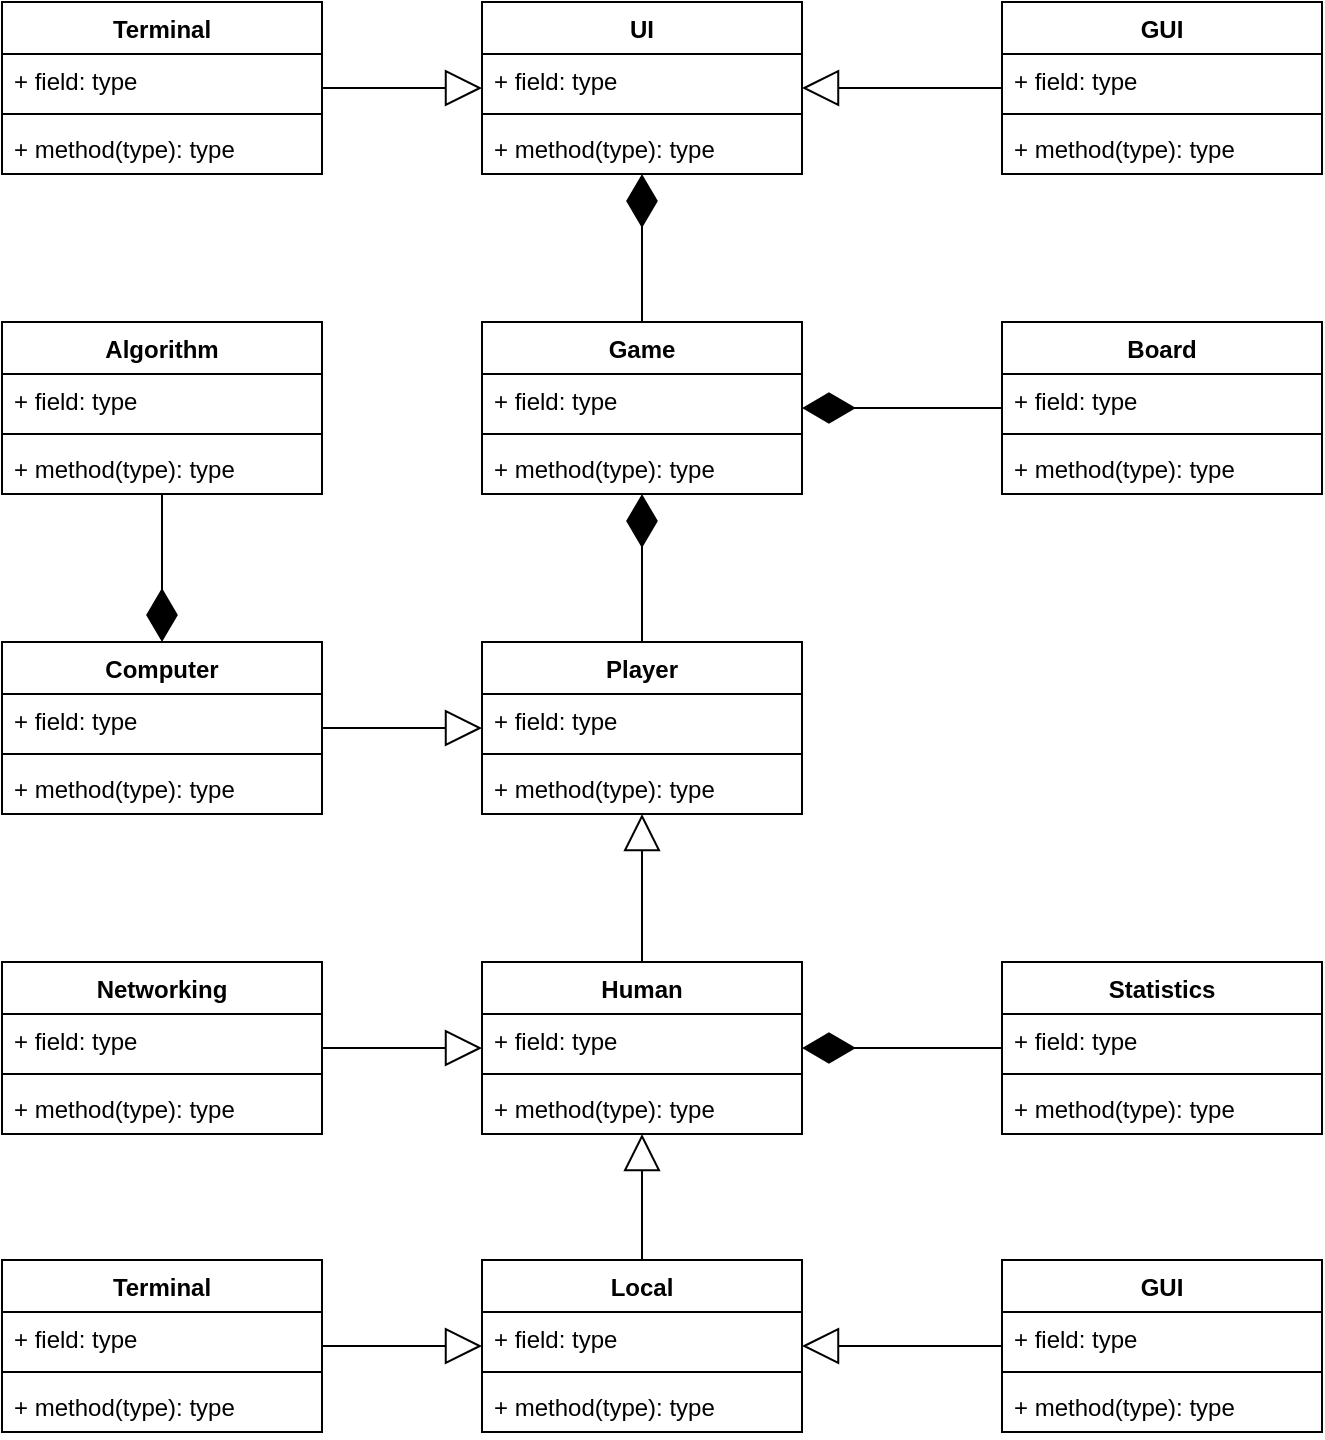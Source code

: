 <mxfile>
    <diagram id="Xtzwa6VVvoEg-6TvjeYF" name="Page-1">
        <mxGraphModel dx="1150" dy="577" grid="1" gridSize="10" guides="1" tooltips="1" connect="1" arrows="1" fold="1" page="1" pageScale="1" pageWidth="827" pageHeight="1169" math="0" shadow="0">
            <root>
                <mxCell id="0"/>
                <mxCell id="1" parent="0"/>
                <mxCell id="zvh0BNXRaEqvuYk_ANei-2" value="Game" style="swimlane;fontStyle=1;align=center;verticalAlign=top;childLayout=stackLayout;horizontal=1;startSize=26;horizontalStack=0;resizeParent=1;resizeParentMax=0;resizeLast=0;collapsible=1;marginBottom=0;" parent="1" vertex="1">
                    <mxGeometry x="324" y="170" width="160" height="86" as="geometry"/>
                </mxCell>
                <mxCell id="zvh0BNXRaEqvuYk_ANei-3" value="+ field: type" style="text;strokeColor=none;fillColor=none;align=left;verticalAlign=top;spacingLeft=4;spacingRight=4;overflow=hidden;rotatable=0;points=[[0,0.5],[1,0.5]];portConstraint=eastwest;" parent="zvh0BNXRaEqvuYk_ANei-2" vertex="1">
                    <mxGeometry y="26" width="160" height="26" as="geometry"/>
                </mxCell>
                <mxCell id="zvh0BNXRaEqvuYk_ANei-4" value="" style="line;strokeWidth=1;fillColor=none;align=left;verticalAlign=middle;spacingTop=-1;spacingLeft=3;spacingRight=3;rotatable=0;labelPosition=right;points=[];portConstraint=eastwest;" parent="zvh0BNXRaEqvuYk_ANei-2" vertex="1">
                    <mxGeometry y="52" width="160" height="8" as="geometry"/>
                </mxCell>
                <mxCell id="zvh0BNXRaEqvuYk_ANei-5" value="+ method(type): type" style="text;strokeColor=none;fillColor=none;align=left;verticalAlign=top;spacingLeft=4;spacingRight=4;overflow=hidden;rotatable=0;points=[[0,0.5],[1,0.5]];portConstraint=eastwest;" parent="zvh0BNXRaEqvuYk_ANei-2" vertex="1">
                    <mxGeometry y="60" width="160" height="26" as="geometry"/>
                </mxCell>
                <mxCell id="zvh0BNXRaEqvuYk_ANei-6" value="Terminal" style="swimlane;fontStyle=1;align=center;verticalAlign=top;childLayout=stackLayout;horizontal=1;startSize=26;horizontalStack=0;resizeParent=1;resizeParentMax=0;resizeLast=0;collapsible=1;marginBottom=0;" parent="1" vertex="1">
                    <mxGeometry x="84" y="639" width="160" height="86" as="geometry"/>
                </mxCell>
                <mxCell id="zvh0BNXRaEqvuYk_ANei-7" value="+ field: type" style="text;strokeColor=none;fillColor=none;align=left;verticalAlign=top;spacingLeft=4;spacingRight=4;overflow=hidden;rotatable=0;points=[[0,0.5],[1,0.5]];portConstraint=eastwest;" parent="zvh0BNXRaEqvuYk_ANei-6" vertex="1">
                    <mxGeometry y="26" width="160" height="26" as="geometry"/>
                </mxCell>
                <mxCell id="zvh0BNXRaEqvuYk_ANei-8" value="" style="line;strokeWidth=1;fillColor=none;align=left;verticalAlign=middle;spacingTop=-1;spacingLeft=3;spacingRight=3;rotatable=0;labelPosition=right;points=[];portConstraint=eastwest;" parent="zvh0BNXRaEqvuYk_ANei-6" vertex="1">
                    <mxGeometry y="52" width="160" height="8" as="geometry"/>
                </mxCell>
                <mxCell id="zvh0BNXRaEqvuYk_ANei-9" value="+ method(type): type" style="text;strokeColor=none;fillColor=none;align=left;verticalAlign=top;spacingLeft=4;spacingRight=4;overflow=hidden;rotatable=0;points=[[0,0.5],[1,0.5]];portConstraint=eastwest;" parent="zvh0BNXRaEqvuYk_ANei-6" vertex="1">
                    <mxGeometry y="60" width="160" height="26" as="geometry"/>
                </mxCell>
                <mxCell id="zvh0BNXRaEqvuYk_ANei-10" value="GUI" style="swimlane;fontStyle=1;align=center;verticalAlign=top;childLayout=stackLayout;horizontal=1;startSize=26;horizontalStack=0;resizeParent=1;resizeParentMax=0;resizeLast=0;collapsible=1;marginBottom=0;" parent="1" vertex="1">
                    <mxGeometry x="584" y="639" width="160" height="86" as="geometry"/>
                </mxCell>
                <mxCell id="zvh0BNXRaEqvuYk_ANei-11" value="+ field: type" style="text;strokeColor=none;fillColor=none;align=left;verticalAlign=top;spacingLeft=4;spacingRight=4;overflow=hidden;rotatable=0;points=[[0,0.5],[1,0.5]];portConstraint=eastwest;" parent="zvh0BNXRaEqvuYk_ANei-10" vertex="1">
                    <mxGeometry y="26" width="160" height="26" as="geometry"/>
                </mxCell>
                <mxCell id="zvh0BNXRaEqvuYk_ANei-12" value="" style="line;strokeWidth=1;fillColor=none;align=left;verticalAlign=middle;spacingTop=-1;spacingLeft=3;spacingRight=3;rotatable=0;labelPosition=right;points=[];portConstraint=eastwest;" parent="zvh0BNXRaEqvuYk_ANei-10" vertex="1">
                    <mxGeometry y="52" width="160" height="8" as="geometry"/>
                </mxCell>
                <mxCell id="zvh0BNXRaEqvuYk_ANei-13" value="+ method(type): type" style="text;strokeColor=none;fillColor=none;align=left;verticalAlign=top;spacingLeft=4;spacingRight=4;overflow=hidden;rotatable=0;points=[[0,0.5],[1,0.5]];portConstraint=eastwest;" parent="zvh0BNXRaEqvuYk_ANei-10" vertex="1">
                    <mxGeometry y="60" width="160" height="26" as="geometry"/>
                </mxCell>
                <mxCell id="zvh0BNXRaEqvuYk_ANei-28" value="Computer" style="swimlane;fontStyle=1;align=center;verticalAlign=top;childLayout=stackLayout;horizontal=1;startSize=26;horizontalStack=0;resizeParent=1;resizeParentMax=0;resizeLast=0;collapsible=1;marginBottom=0;" parent="1" vertex="1">
                    <mxGeometry x="84" y="330" width="160" height="86" as="geometry"/>
                </mxCell>
                <mxCell id="zvh0BNXRaEqvuYk_ANei-29" value="+ field: type" style="text;strokeColor=none;fillColor=none;align=left;verticalAlign=top;spacingLeft=4;spacingRight=4;overflow=hidden;rotatable=0;points=[[0,0.5],[1,0.5]];portConstraint=eastwest;" parent="zvh0BNXRaEqvuYk_ANei-28" vertex="1">
                    <mxGeometry y="26" width="160" height="26" as="geometry"/>
                </mxCell>
                <mxCell id="zvh0BNXRaEqvuYk_ANei-30" value="" style="line;strokeWidth=1;fillColor=none;align=left;verticalAlign=middle;spacingTop=-1;spacingLeft=3;spacingRight=3;rotatable=0;labelPosition=right;points=[];portConstraint=eastwest;" parent="zvh0BNXRaEqvuYk_ANei-28" vertex="1">
                    <mxGeometry y="52" width="160" height="8" as="geometry"/>
                </mxCell>
                <mxCell id="zvh0BNXRaEqvuYk_ANei-31" value="+ method(type): type" style="text;strokeColor=none;fillColor=none;align=left;verticalAlign=top;spacingLeft=4;spacingRight=4;overflow=hidden;rotatable=0;points=[[0,0.5],[1,0.5]];portConstraint=eastwest;" parent="zvh0BNXRaEqvuYk_ANei-28" vertex="1">
                    <mxGeometry y="60" width="160" height="26" as="geometry"/>
                </mxCell>
                <mxCell id="zvh0BNXRaEqvuYk_ANei-32" value="" style="endArrow=diamondThin;endFill=1;endSize=24;html=1;rounded=0;exitX=0.5;exitY=0;exitDx=0;exitDy=0;" parent="1" source="a4NBhfSJMRjFoHTR3aRK-1" target="zvh0BNXRaEqvuYk_ANei-2" edge="1">
                    <mxGeometry width="160" relative="1" as="geometry">
                        <mxPoint x="294" y="380" as="sourcePoint"/>
                        <mxPoint x="454" y="380" as="targetPoint"/>
                        <Array as="points">
                            <mxPoint x="404" y="333"/>
                        </Array>
                    </mxGeometry>
                </mxCell>
                <mxCell id="a4NBhfSJMRjFoHTR3aRK-1" value="Player" style="swimlane;fontStyle=1;align=center;verticalAlign=top;childLayout=stackLayout;horizontal=1;startSize=26;horizontalStack=0;resizeParent=1;resizeParentMax=0;resizeLast=0;collapsible=1;marginBottom=0;" parent="1" vertex="1">
                    <mxGeometry x="324" y="330" width="160" height="86" as="geometry"/>
                </mxCell>
                <mxCell id="a4NBhfSJMRjFoHTR3aRK-2" value="+ field: type" style="text;strokeColor=none;fillColor=none;align=left;verticalAlign=top;spacingLeft=4;spacingRight=4;overflow=hidden;rotatable=0;points=[[0,0.5],[1,0.5]];portConstraint=eastwest;" parent="a4NBhfSJMRjFoHTR3aRK-1" vertex="1">
                    <mxGeometry y="26" width="160" height="26" as="geometry"/>
                </mxCell>
                <mxCell id="a4NBhfSJMRjFoHTR3aRK-3" value="" style="line;strokeWidth=1;fillColor=none;align=left;verticalAlign=middle;spacingTop=-1;spacingLeft=3;spacingRight=3;rotatable=0;labelPosition=right;points=[];portConstraint=eastwest;" parent="a4NBhfSJMRjFoHTR3aRK-1" vertex="1">
                    <mxGeometry y="52" width="160" height="8" as="geometry"/>
                </mxCell>
                <mxCell id="a4NBhfSJMRjFoHTR3aRK-4" value="+ method(type): type" style="text;strokeColor=none;fillColor=none;align=left;verticalAlign=top;spacingLeft=4;spacingRight=4;overflow=hidden;rotatable=0;points=[[0,0.5],[1,0.5]];portConstraint=eastwest;" parent="a4NBhfSJMRjFoHTR3aRK-1" vertex="1">
                    <mxGeometry y="60" width="160" height="26" as="geometry"/>
                </mxCell>
                <mxCell id="a4NBhfSJMRjFoHTR3aRK-5" value="Human" style="swimlane;fontStyle=1;align=center;verticalAlign=top;childLayout=stackLayout;horizontal=1;startSize=26;horizontalStack=0;resizeParent=1;resizeParentMax=0;resizeLast=0;collapsible=1;marginBottom=0;" parent="1" vertex="1">
                    <mxGeometry x="324" y="490" width="160" height="86" as="geometry"/>
                </mxCell>
                <mxCell id="a4NBhfSJMRjFoHTR3aRK-6" value="+ field: type" style="text;strokeColor=none;fillColor=none;align=left;verticalAlign=top;spacingLeft=4;spacingRight=4;overflow=hidden;rotatable=0;points=[[0,0.5],[1,0.5]];portConstraint=eastwest;" parent="a4NBhfSJMRjFoHTR3aRK-5" vertex="1">
                    <mxGeometry y="26" width="160" height="26" as="geometry"/>
                </mxCell>
                <mxCell id="a4NBhfSJMRjFoHTR3aRK-7" value="" style="line;strokeWidth=1;fillColor=none;align=left;verticalAlign=middle;spacingTop=-1;spacingLeft=3;spacingRight=3;rotatable=0;labelPosition=right;points=[];portConstraint=eastwest;" parent="a4NBhfSJMRjFoHTR3aRK-5" vertex="1">
                    <mxGeometry y="52" width="160" height="8" as="geometry"/>
                </mxCell>
                <mxCell id="a4NBhfSJMRjFoHTR3aRK-8" value="+ method(type): type" style="text;strokeColor=none;fillColor=none;align=left;verticalAlign=top;spacingLeft=4;spacingRight=4;overflow=hidden;rotatable=0;points=[[0,0.5],[1,0.5]];portConstraint=eastwest;" parent="a4NBhfSJMRjFoHTR3aRK-5" vertex="1">
                    <mxGeometry y="60" width="160" height="26" as="geometry"/>
                </mxCell>
                <mxCell id="a4NBhfSJMRjFoHTR3aRK-9" value="Networking" style="swimlane;fontStyle=1;align=center;verticalAlign=top;childLayout=stackLayout;horizontal=1;startSize=26;horizontalStack=0;resizeParent=1;resizeParentMax=0;resizeLast=0;collapsible=1;marginBottom=0;" parent="1" vertex="1">
                    <mxGeometry x="84" y="490" width="160" height="86" as="geometry"/>
                </mxCell>
                <mxCell id="a4NBhfSJMRjFoHTR3aRK-10" value="+ field: type" style="text;strokeColor=none;fillColor=none;align=left;verticalAlign=top;spacingLeft=4;spacingRight=4;overflow=hidden;rotatable=0;points=[[0,0.5],[1,0.5]];portConstraint=eastwest;" parent="a4NBhfSJMRjFoHTR3aRK-9" vertex="1">
                    <mxGeometry y="26" width="160" height="26" as="geometry"/>
                </mxCell>
                <mxCell id="a4NBhfSJMRjFoHTR3aRK-11" value="" style="line;strokeWidth=1;fillColor=none;align=left;verticalAlign=middle;spacingTop=-1;spacingLeft=3;spacingRight=3;rotatable=0;labelPosition=right;points=[];portConstraint=eastwest;" parent="a4NBhfSJMRjFoHTR3aRK-9" vertex="1">
                    <mxGeometry y="52" width="160" height="8" as="geometry"/>
                </mxCell>
                <mxCell id="a4NBhfSJMRjFoHTR3aRK-12" value="+ method(type): type" style="text;strokeColor=none;fillColor=none;align=left;verticalAlign=top;spacingLeft=4;spacingRight=4;overflow=hidden;rotatable=0;points=[[0,0.5],[1,0.5]];portConstraint=eastwest;" parent="a4NBhfSJMRjFoHTR3aRK-9" vertex="1">
                    <mxGeometry y="60" width="160" height="26" as="geometry"/>
                </mxCell>
                <mxCell id="a4NBhfSJMRjFoHTR3aRK-17" value="Local" style="swimlane;fontStyle=1;align=center;verticalAlign=top;childLayout=stackLayout;horizontal=1;startSize=26;horizontalStack=0;resizeParent=1;resizeParentMax=0;resizeLast=0;collapsible=1;marginBottom=0;" parent="1" vertex="1">
                    <mxGeometry x="324" y="639" width="160" height="86" as="geometry"/>
                </mxCell>
                <mxCell id="a4NBhfSJMRjFoHTR3aRK-18" value="+ field: type" style="text;strokeColor=none;fillColor=none;align=left;verticalAlign=top;spacingLeft=4;spacingRight=4;overflow=hidden;rotatable=0;points=[[0,0.5],[1,0.5]];portConstraint=eastwest;" parent="a4NBhfSJMRjFoHTR3aRK-17" vertex="1">
                    <mxGeometry y="26" width="160" height="26" as="geometry"/>
                </mxCell>
                <mxCell id="a4NBhfSJMRjFoHTR3aRK-19" value="" style="line;strokeWidth=1;fillColor=none;align=left;verticalAlign=middle;spacingTop=-1;spacingLeft=3;spacingRight=3;rotatable=0;labelPosition=right;points=[];portConstraint=eastwest;" parent="a4NBhfSJMRjFoHTR3aRK-17" vertex="1">
                    <mxGeometry y="52" width="160" height="8" as="geometry"/>
                </mxCell>
                <mxCell id="a4NBhfSJMRjFoHTR3aRK-20" value="+ method(type): type" style="text;strokeColor=none;fillColor=none;align=left;verticalAlign=top;spacingLeft=4;spacingRight=4;overflow=hidden;rotatable=0;points=[[0,0.5],[1,0.5]];portConstraint=eastwest;" parent="a4NBhfSJMRjFoHTR3aRK-17" vertex="1">
                    <mxGeometry y="60" width="160" height="26" as="geometry"/>
                </mxCell>
                <mxCell id="4D1YSKRCDHBC9nBtYqDq-3" value="" style="endArrow=block;endSize=16;endFill=0;html=1;rounded=0;" parent="1" source="zvh0BNXRaEqvuYk_ANei-6" target="a4NBhfSJMRjFoHTR3aRK-17" edge="1">
                    <mxGeometry width="160" relative="1" as="geometry">
                        <mxPoint x="-116" y="705" as="sourcePoint"/>
                        <mxPoint x="44" y="705" as="targetPoint"/>
                        <Array as="points"/>
                    </mxGeometry>
                </mxCell>
                <mxCell id="4D1YSKRCDHBC9nBtYqDq-6" value="" style="endArrow=block;endSize=16;endFill=0;html=1;rounded=0;" parent="1" source="zvh0BNXRaEqvuYk_ANei-28" target="a4NBhfSJMRjFoHTR3aRK-1" edge="1">
                    <mxGeometry width="160" relative="1" as="geometry">
                        <mxPoint x="194" y="307" as="sourcePoint"/>
                        <mxPoint x="274" y="190" as="targetPoint"/>
                        <Array as="points"/>
                    </mxGeometry>
                </mxCell>
                <mxCell id="4D1YSKRCDHBC9nBtYqDq-7" value="" style="endArrow=block;endSize=16;endFill=0;html=1;rounded=0;" parent="1" source="a4NBhfSJMRjFoHTR3aRK-5" target="a4NBhfSJMRjFoHTR3aRK-1" edge="1">
                    <mxGeometry width="160" relative="1" as="geometry">
                        <mxPoint x="574" y="533" as="sourcePoint"/>
                        <mxPoint x="654" y="416" as="targetPoint"/>
                        <Array as="points"/>
                    </mxGeometry>
                </mxCell>
                <mxCell id="4D1YSKRCDHBC9nBtYqDq-8" value="" style="endArrow=block;endSize=16;endFill=0;html=1;rounded=0;" parent="1" source="a4NBhfSJMRjFoHTR3aRK-17" target="a4NBhfSJMRjFoHTR3aRK-5" edge="1">
                    <mxGeometry width="160" relative="1" as="geometry">
                        <mxPoint x="294" y="547" as="sourcePoint"/>
                        <mxPoint x="374" y="430" as="targetPoint"/>
                        <Array as="points"/>
                    </mxGeometry>
                </mxCell>
                <mxCell id="4D1YSKRCDHBC9nBtYqDq-9" value="" style="endArrow=block;endSize=16;endFill=0;html=1;rounded=0;" parent="1" source="a4NBhfSJMRjFoHTR3aRK-9" target="a4NBhfSJMRjFoHTR3aRK-5" edge="1">
                    <mxGeometry width="160" relative="1" as="geometry">
                        <mxPoint x="414" y="500" as="sourcePoint"/>
                        <mxPoint x="414" y="426" as="targetPoint"/>
                        <Array as="points"/>
                    </mxGeometry>
                </mxCell>
                <mxCell id="4D1YSKRCDHBC9nBtYqDq-10" value="Statistics" style="swimlane;fontStyle=1;align=center;verticalAlign=top;childLayout=stackLayout;horizontal=1;startSize=26;horizontalStack=0;resizeParent=1;resizeParentMax=0;resizeLast=0;collapsible=1;marginBottom=0;" parent="1" vertex="1">
                    <mxGeometry x="584" y="490" width="160" height="86" as="geometry"/>
                </mxCell>
                <mxCell id="4D1YSKRCDHBC9nBtYqDq-11" value="+ field: type" style="text;strokeColor=none;fillColor=none;align=left;verticalAlign=top;spacingLeft=4;spacingRight=4;overflow=hidden;rotatable=0;points=[[0,0.5],[1,0.5]];portConstraint=eastwest;" parent="4D1YSKRCDHBC9nBtYqDq-10" vertex="1">
                    <mxGeometry y="26" width="160" height="26" as="geometry"/>
                </mxCell>
                <mxCell id="4D1YSKRCDHBC9nBtYqDq-12" value="" style="line;strokeWidth=1;fillColor=none;align=left;verticalAlign=middle;spacingTop=-1;spacingLeft=3;spacingRight=3;rotatable=0;labelPosition=right;points=[];portConstraint=eastwest;" parent="4D1YSKRCDHBC9nBtYqDq-10" vertex="1">
                    <mxGeometry y="52" width="160" height="8" as="geometry"/>
                </mxCell>
                <mxCell id="4D1YSKRCDHBC9nBtYqDq-13" value="+ method(type): type" style="text;strokeColor=none;fillColor=none;align=left;verticalAlign=top;spacingLeft=4;spacingRight=4;overflow=hidden;rotatable=0;points=[[0,0.5],[1,0.5]];portConstraint=eastwest;" parent="4D1YSKRCDHBC9nBtYqDq-10" vertex="1">
                    <mxGeometry y="60" width="160" height="26" as="geometry"/>
                </mxCell>
                <mxCell id="4D1YSKRCDHBC9nBtYqDq-15" value="" style="endArrow=diamondThin;endFill=1;endSize=24;html=1;rounded=0;" parent="1" source="4D1YSKRCDHBC9nBtYqDq-10" target="a4NBhfSJMRjFoHTR3aRK-5" edge="1">
                    <mxGeometry width="160" relative="1" as="geometry">
                        <mxPoint x="544" y="549" as="sourcePoint"/>
                        <mxPoint x="544" y="475" as="targetPoint"/>
                        <Array as="points"/>
                    </mxGeometry>
                </mxCell>
                <mxCell id="M8xaA3jgXzXwJ5VbGbtO-2" value="" style="endArrow=diamondThin;endFill=1;endSize=24;html=1;rounded=0;" parent="1" source="M8xaA3jgXzXwJ5VbGbtO-3" target="zvh0BNXRaEqvuYk_ANei-2" edge="1">
                    <mxGeometry width="160" relative="1" as="geometry">
                        <mxPoint x="564" y="213" as="sourcePoint"/>
                        <mxPoint x="494" y="543" as="targetPoint"/>
                        <Array as="points"/>
                    </mxGeometry>
                </mxCell>
                <mxCell id="M8xaA3jgXzXwJ5VbGbtO-3" value="Board" style="swimlane;fontStyle=1;align=center;verticalAlign=top;childLayout=stackLayout;horizontal=1;startSize=26;horizontalStack=0;resizeParent=1;resizeParentMax=0;resizeLast=0;collapsible=1;marginBottom=0;" parent="1" vertex="1">
                    <mxGeometry x="584" y="170" width="160" height="86" as="geometry"/>
                </mxCell>
                <mxCell id="M8xaA3jgXzXwJ5VbGbtO-4" value="+ field: type" style="text;strokeColor=none;fillColor=none;align=left;verticalAlign=top;spacingLeft=4;spacingRight=4;overflow=hidden;rotatable=0;points=[[0,0.5],[1,0.5]];portConstraint=eastwest;" parent="M8xaA3jgXzXwJ5VbGbtO-3" vertex="1">
                    <mxGeometry y="26" width="160" height="26" as="geometry"/>
                </mxCell>
                <mxCell id="M8xaA3jgXzXwJ5VbGbtO-5" value="" style="line;strokeWidth=1;fillColor=none;align=left;verticalAlign=middle;spacingTop=-1;spacingLeft=3;spacingRight=3;rotatable=0;labelPosition=right;points=[];portConstraint=eastwest;" parent="M8xaA3jgXzXwJ5VbGbtO-3" vertex="1">
                    <mxGeometry y="52" width="160" height="8" as="geometry"/>
                </mxCell>
                <mxCell id="M8xaA3jgXzXwJ5VbGbtO-6" value="+ method(type): type" style="text;strokeColor=none;fillColor=none;align=left;verticalAlign=top;spacingLeft=4;spacingRight=4;overflow=hidden;rotatable=0;points=[[0,0.5],[1,0.5]];portConstraint=eastwest;" parent="M8xaA3jgXzXwJ5VbGbtO-3" vertex="1">
                    <mxGeometry y="60" width="160" height="26" as="geometry"/>
                </mxCell>
                <mxCell id="waAP4hCyBEqmokX73J-E-1" value="" style="endArrow=block;endSize=16;endFill=0;html=1;rounded=0;" parent="1" source="zvh0BNXRaEqvuYk_ANei-10" target="a4NBhfSJMRjFoHTR3aRK-17" edge="1">
                    <mxGeometry width="160" relative="1" as="geometry">
                        <mxPoint x="174" y="860" as="sourcePoint"/>
                        <mxPoint x="174" y="786" as="targetPoint"/>
                        <Array as="points"/>
                    </mxGeometry>
                </mxCell>
                <mxCell id="HEcjyZ8CbeDTqWJ0e1cW-1" value="UI" style="swimlane;fontStyle=1;align=center;verticalAlign=top;childLayout=stackLayout;horizontal=1;startSize=26;horizontalStack=0;resizeParent=1;resizeParentMax=0;resizeLast=0;collapsible=1;marginBottom=0;" parent="1" vertex="1">
                    <mxGeometry x="324" y="10" width="160" height="86" as="geometry"/>
                </mxCell>
                <mxCell id="HEcjyZ8CbeDTqWJ0e1cW-2" value="+ field: type" style="text;strokeColor=none;fillColor=none;align=left;verticalAlign=top;spacingLeft=4;spacingRight=4;overflow=hidden;rotatable=0;points=[[0,0.5],[1,0.5]];portConstraint=eastwest;" parent="HEcjyZ8CbeDTqWJ0e1cW-1" vertex="1">
                    <mxGeometry y="26" width="160" height="26" as="geometry"/>
                </mxCell>
                <mxCell id="HEcjyZ8CbeDTqWJ0e1cW-3" value="" style="line;strokeWidth=1;fillColor=none;align=left;verticalAlign=middle;spacingTop=-1;spacingLeft=3;spacingRight=3;rotatable=0;labelPosition=right;points=[];portConstraint=eastwest;" parent="HEcjyZ8CbeDTqWJ0e1cW-1" vertex="1">
                    <mxGeometry y="52" width="160" height="8" as="geometry"/>
                </mxCell>
                <mxCell id="HEcjyZ8CbeDTqWJ0e1cW-4" value="+ method(type): type" style="text;strokeColor=none;fillColor=none;align=left;verticalAlign=top;spacingLeft=4;spacingRight=4;overflow=hidden;rotatable=0;points=[[0,0.5],[1,0.5]];portConstraint=eastwest;" parent="HEcjyZ8CbeDTqWJ0e1cW-1" vertex="1">
                    <mxGeometry y="60" width="160" height="26" as="geometry"/>
                </mxCell>
                <mxCell id="HEcjyZ8CbeDTqWJ0e1cW-5" value="" style="endArrow=block;endSize=16;endFill=0;html=1;rounded=0;" parent="1" source="HEcjyZ8CbeDTqWJ0e1cW-6" target="HEcjyZ8CbeDTqWJ0e1cW-1" edge="1">
                    <mxGeometry width="160" relative="1" as="geometry">
                        <mxPoint x="240" y="70" as="sourcePoint"/>
                        <mxPoint x="334" y="383" as="targetPoint"/>
                        <Array as="points"/>
                    </mxGeometry>
                </mxCell>
                <mxCell id="HEcjyZ8CbeDTqWJ0e1cW-6" value="Terminal" style="swimlane;fontStyle=1;align=center;verticalAlign=top;childLayout=stackLayout;horizontal=1;startSize=26;horizontalStack=0;resizeParent=1;resizeParentMax=0;resizeLast=0;collapsible=1;marginBottom=0;" parent="1" vertex="1">
                    <mxGeometry x="84" y="10" width="160" height="86" as="geometry"/>
                </mxCell>
                <mxCell id="HEcjyZ8CbeDTqWJ0e1cW-7" value="+ field: type" style="text;strokeColor=none;fillColor=none;align=left;verticalAlign=top;spacingLeft=4;spacingRight=4;overflow=hidden;rotatable=0;points=[[0,0.5],[1,0.5]];portConstraint=eastwest;" parent="HEcjyZ8CbeDTqWJ0e1cW-6" vertex="1">
                    <mxGeometry y="26" width="160" height="26" as="geometry"/>
                </mxCell>
                <mxCell id="HEcjyZ8CbeDTqWJ0e1cW-8" value="" style="line;strokeWidth=1;fillColor=none;align=left;verticalAlign=middle;spacingTop=-1;spacingLeft=3;spacingRight=3;rotatable=0;labelPosition=right;points=[];portConstraint=eastwest;" parent="HEcjyZ8CbeDTqWJ0e1cW-6" vertex="1">
                    <mxGeometry y="52" width="160" height="8" as="geometry"/>
                </mxCell>
                <mxCell id="HEcjyZ8CbeDTqWJ0e1cW-9" value="+ method(type): type" style="text;strokeColor=none;fillColor=none;align=left;verticalAlign=top;spacingLeft=4;spacingRight=4;overflow=hidden;rotatable=0;points=[[0,0.5],[1,0.5]];portConstraint=eastwest;" parent="HEcjyZ8CbeDTqWJ0e1cW-6" vertex="1">
                    <mxGeometry y="60" width="160" height="26" as="geometry"/>
                </mxCell>
                <mxCell id="HEcjyZ8CbeDTqWJ0e1cW-11" value="" style="endArrow=diamondThin;endFill=1;endSize=24;html=1;rounded=0;" parent="1" source="zvh0BNXRaEqvuYk_ANei-2" target="HEcjyZ8CbeDTqWJ0e1cW-1" edge="1">
                    <mxGeometry width="160" relative="1" as="geometry">
                        <mxPoint x="594" y="223" as="sourcePoint"/>
                        <mxPoint x="494" y="223" as="targetPoint"/>
                        <Array as="points"/>
                    </mxGeometry>
                </mxCell>
                <mxCell id="HEcjyZ8CbeDTqWJ0e1cW-12" value="GUI" style="swimlane;fontStyle=1;align=center;verticalAlign=top;childLayout=stackLayout;horizontal=1;startSize=26;horizontalStack=0;resizeParent=1;resizeParentMax=0;resizeLast=0;collapsible=1;marginBottom=0;" parent="1" vertex="1">
                    <mxGeometry x="584" y="10" width="160" height="86" as="geometry"/>
                </mxCell>
                <mxCell id="HEcjyZ8CbeDTqWJ0e1cW-13" value="+ field: type" style="text;strokeColor=none;fillColor=none;align=left;verticalAlign=top;spacingLeft=4;spacingRight=4;overflow=hidden;rotatable=0;points=[[0,0.5],[1,0.5]];portConstraint=eastwest;" parent="HEcjyZ8CbeDTqWJ0e1cW-12" vertex="1">
                    <mxGeometry y="26" width="160" height="26" as="geometry"/>
                </mxCell>
                <mxCell id="HEcjyZ8CbeDTqWJ0e1cW-14" value="" style="line;strokeWidth=1;fillColor=none;align=left;verticalAlign=middle;spacingTop=-1;spacingLeft=3;spacingRight=3;rotatable=0;labelPosition=right;points=[];portConstraint=eastwest;" parent="HEcjyZ8CbeDTqWJ0e1cW-12" vertex="1">
                    <mxGeometry y="52" width="160" height="8" as="geometry"/>
                </mxCell>
                <mxCell id="HEcjyZ8CbeDTqWJ0e1cW-15" value="+ method(type): type" style="text;strokeColor=none;fillColor=none;align=left;verticalAlign=top;spacingLeft=4;spacingRight=4;overflow=hidden;rotatable=0;points=[[0,0.5],[1,0.5]];portConstraint=eastwest;" parent="HEcjyZ8CbeDTqWJ0e1cW-12" vertex="1">
                    <mxGeometry y="60" width="160" height="26" as="geometry"/>
                </mxCell>
                <mxCell id="HEcjyZ8CbeDTqWJ0e1cW-16" value="" style="endArrow=block;endSize=16;endFill=0;html=1;rounded=0;" parent="1" source="HEcjyZ8CbeDTqWJ0e1cW-12" target="HEcjyZ8CbeDTqWJ0e1cW-1" edge="1">
                    <mxGeometry width="160" relative="1" as="geometry">
                        <mxPoint x="254" y="63" as="sourcePoint"/>
                        <mxPoint x="334" y="63" as="targetPoint"/>
                        <Array as="points"/>
                    </mxGeometry>
                </mxCell>
                <mxCell id="2" value="Algorithm" style="swimlane;fontStyle=1;align=center;verticalAlign=top;childLayout=stackLayout;horizontal=1;startSize=26;horizontalStack=0;resizeParent=1;resizeParentMax=0;resizeLast=0;collapsible=1;marginBottom=0;" vertex="1" parent="1">
                    <mxGeometry x="84" y="170" width="160" height="86" as="geometry"/>
                </mxCell>
                <mxCell id="3" value="+ field: type" style="text;strokeColor=none;fillColor=none;align=left;verticalAlign=top;spacingLeft=4;spacingRight=4;overflow=hidden;rotatable=0;points=[[0,0.5],[1,0.5]];portConstraint=eastwest;" vertex="1" parent="2">
                    <mxGeometry y="26" width="160" height="26" as="geometry"/>
                </mxCell>
                <mxCell id="4" value="" style="line;strokeWidth=1;fillColor=none;align=left;verticalAlign=middle;spacingTop=-1;spacingLeft=3;spacingRight=3;rotatable=0;labelPosition=right;points=[];portConstraint=eastwest;" vertex="1" parent="2">
                    <mxGeometry y="52" width="160" height="8" as="geometry"/>
                </mxCell>
                <mxCell id="5" value="+ method(type): type" style="text;strokeColor=none;fillColor=none;align=left;verticalAlign=top;spacingLeft=4;spacingRight=4;overflow=hidden;rotatable=0;points=[[0,0.5],[1,0.5]];portConstraint=eastwest;" vertex="1" parent="2">
                    <mxGeometry y="60" width="160" height="26" as="geometry"/>
                </mxCell>
                <mxCell id="7" value="" style="endArrow=diamondThin;endFill=1;endSize=24;html=1;rounded=0;" edge="1" parent="1" source="2" target="zvh0BNXRaEqvuYk_ANei-28">
                    <mxGeometry width="160" relative="1" as="geometry">
                        <mxPoint x="280" y="304" as="sourcePoint"/>
                        <mxPoint x="280" y="230" as="targetPoint"/>
                        <Array as="points"/>
                    </mxGeometry>
                </mxCell>
            </root>
        </mxGraphModel>
    </diagram>
</mxfile>